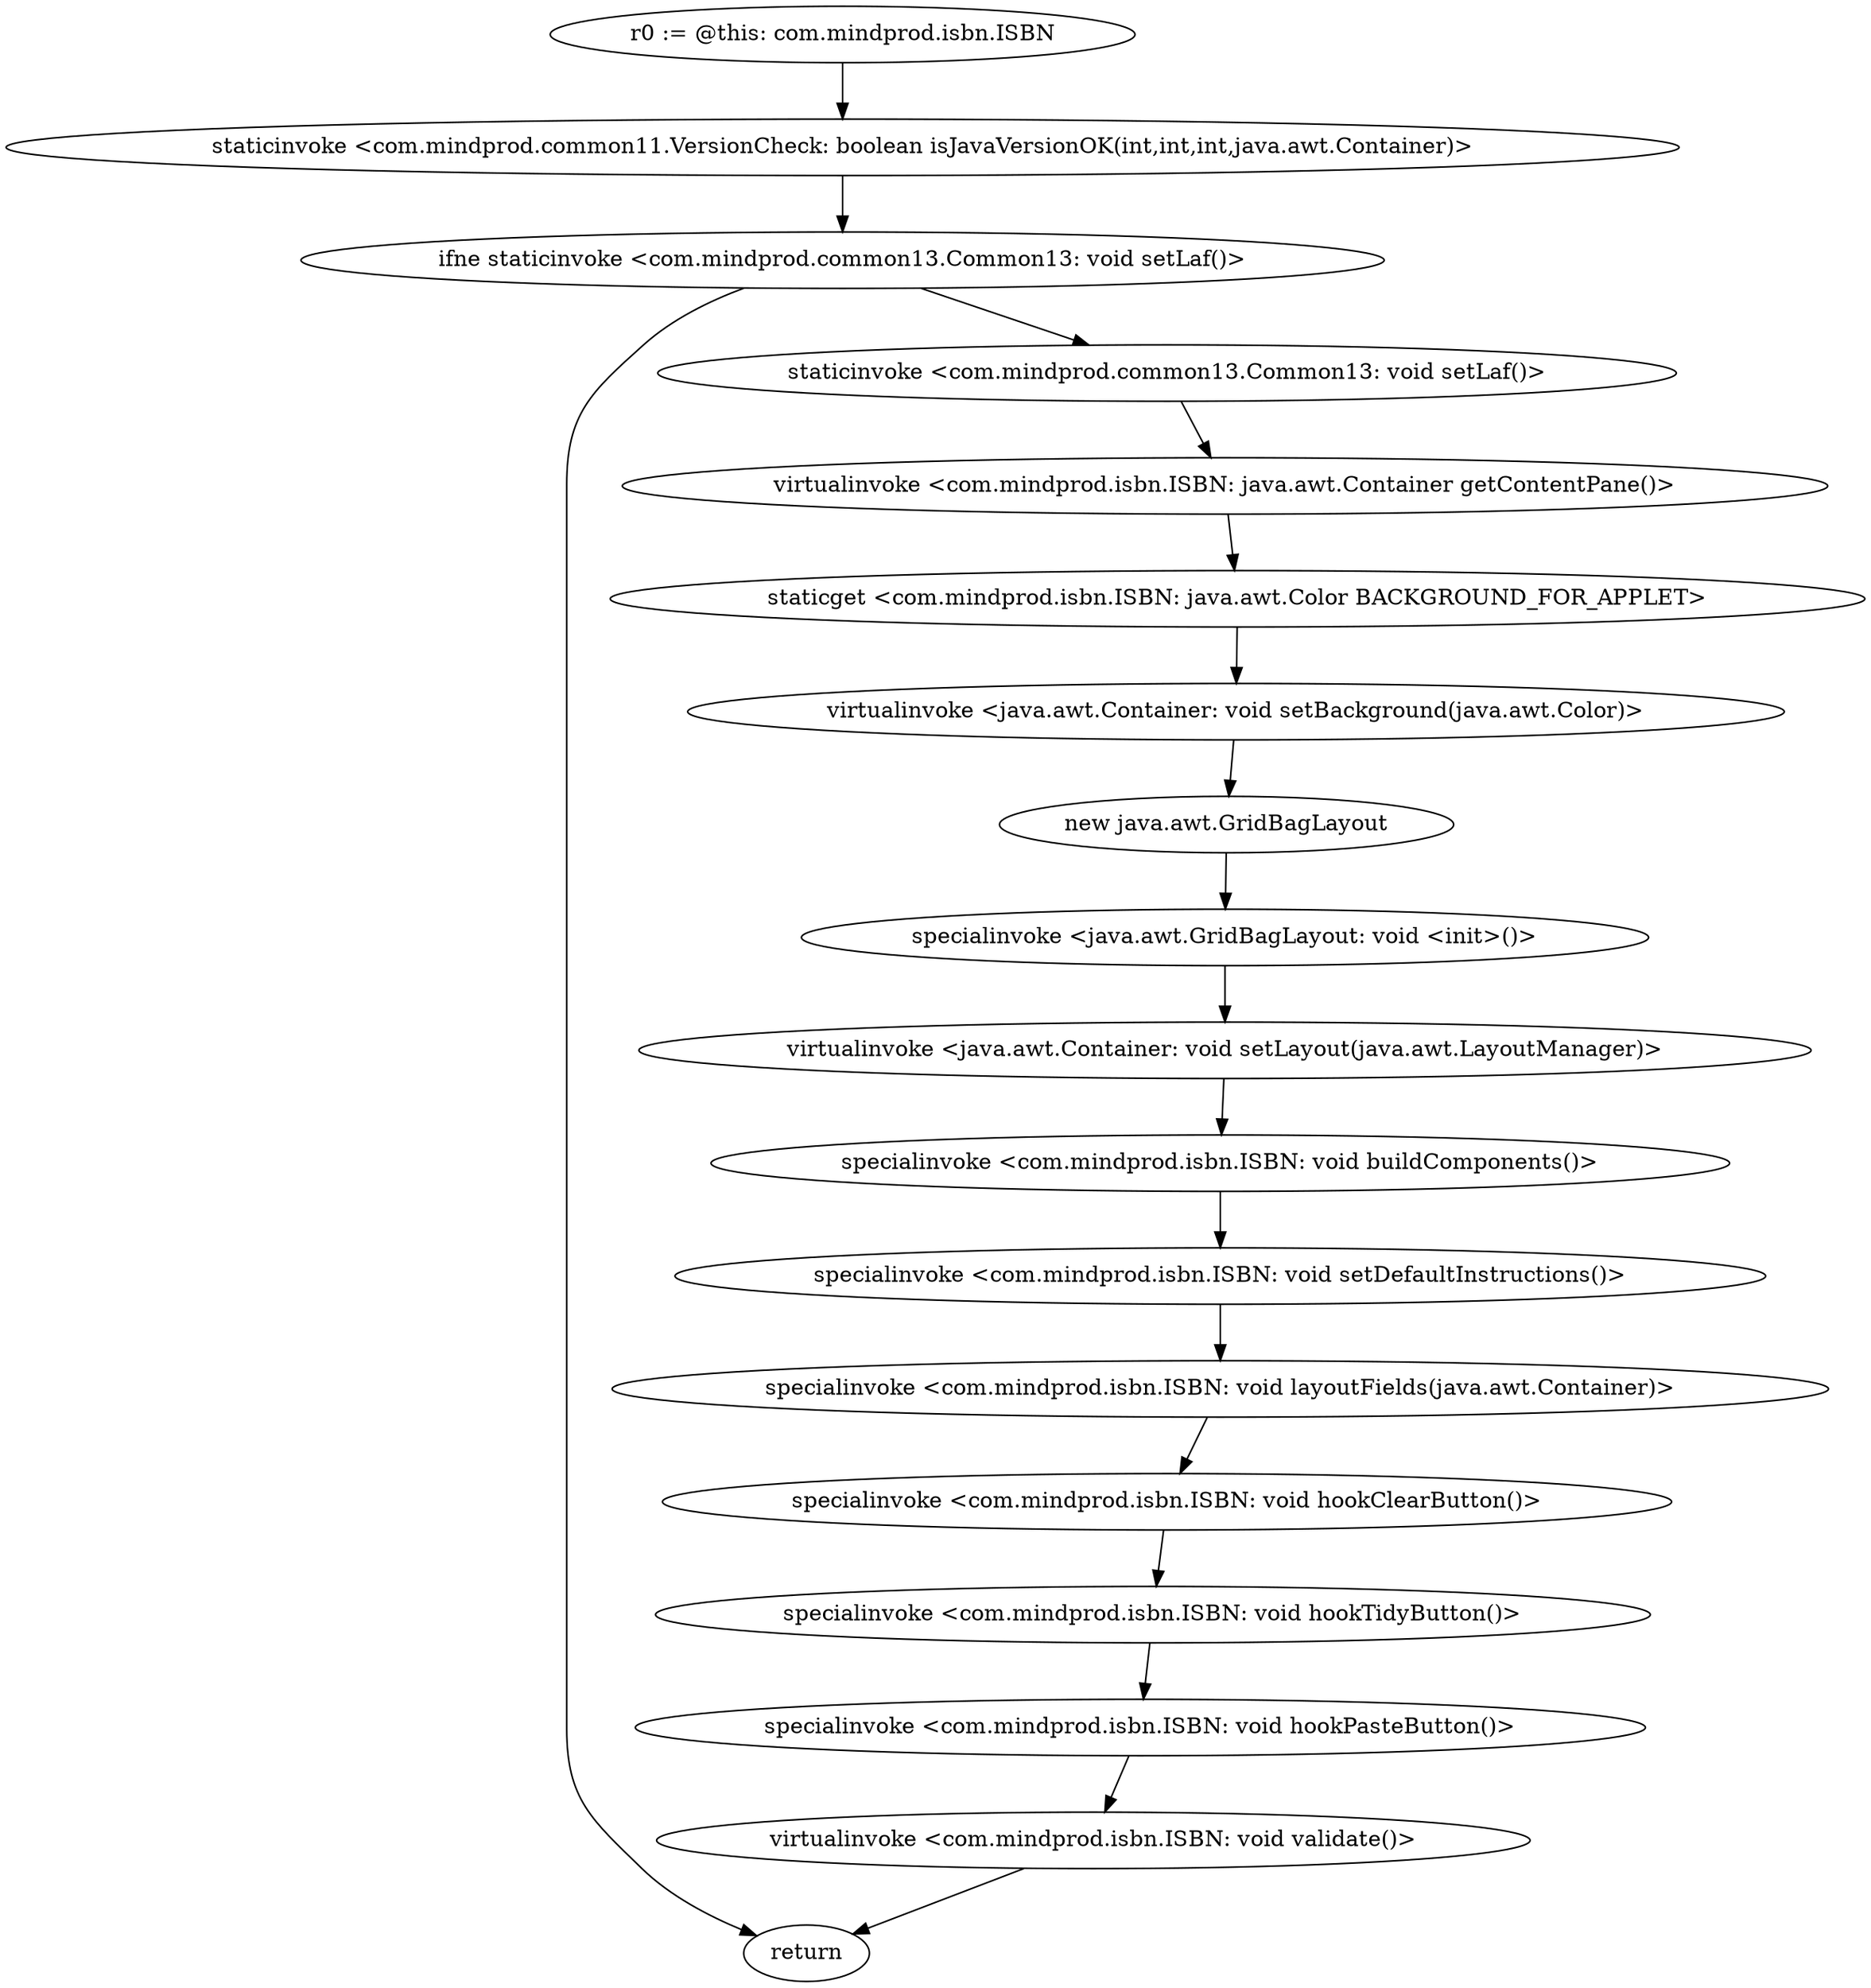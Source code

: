 digraph "" {
"r0 := @this: com.mindprod.isbn.ISBN"->"staticinvoke <com.mindprod.common11.VersionCheck: boolean isJavaVersionOK(int,int,int,java.awt.Container)>";
 "staticinvoke <com.mindprod.common11.VersionCheck: boolean isJavaVersionOK(int,int,int,java.awt.Container)>"->"ifne staticinvoke <com.mindprod.common13.Common13: void setLaf()>";
 "ifne staticinvoke <com.mindprod.common13.Common13: void setLaf()>"->"return";
 "ifne staticinvoke <com.mindprod.common13.Common13: void setLaf()>"->"staticinvoke <com.mindprod.common13.Common13: void setLaf()>";
 "staticinvoke <com.mindprod.common13.Common13: void setLaf()>"->"virtualinvoke <com.mindprod.isbn.ISBN: java.awt.Container getContentPane()>";
 "virtualinvoke <com.mindprod.isbn.ISBN: java.awt.Container getContentPane()>"->"staticget <com.mindprod.isbn.ISBN: java.awt.Color BACKGROUND_FOR_APPLET>";
 "staticget <com.mindprod.isbn.ISBN: java.awt.Color BACKGROUND_FOR_APPLET>"->"virtualinvoke <java.awt.Container: void setBackground(java.awt.Color)>";
 "virtualinvoke <java.awt.Container: void setBackground(java.awt.Color)>"->"new java.awt.GridBagLayout";
 "new java.awt.GridBagLayout"->"specialinvoke <java.awt.GridBagLayout: void <init>()>";
 "specialinvoke <java.awt.GridBagLayout: void <init>()>"->"virtualinvoke <java.awt.Container: void setLayout(java.awt.LayoutManager)>";
 "virtualinvoke <java.awt.Container: void setLayout(java.awt.LayoutManager)>"->"specialinvoke <com.mindprod.isbn.ISBN: void buildComponents()>";
 "specialinvoke <com.mindprod.isbn.ISBN: void buildComponents()>"->"specialinvoke <com.mindprod.isbn.ISBN: void setDefaultInstructions()>";
 "specialinvoke <com.mindprod.isbn.ISBN: void setDefaultInstructions()>"->"specialinvoke <com.mindprod.isbn.ISBN: void layoutFields(java.awt.Container)>";
 "specialinvoke <com.mindprod.isbn.ISBN: void layoutFields(java.awt.Container)>"->"specialinvoke <com.mindprod.isbn.ISBN: void hookClearButton()>";
 "specialinvoke <com.mindprod.isbn.ISBN: void hookClearButton()>"->"specialinvoke <com.mindprod.isbn.ISBN: void hookTidyButton()>";
 "specialinvoke <com.mindprod.isbn.ISBN: void hookTidyButton()>"->"specialinvoke <com.mindprod.isbn.ISBN: void hookPasteButton()>";
 "specialinvoke <com.mindprod.isbn.ISBN: void hookPasteButton()>"->"virtualinvoke <com.mindprod.isbn.ISBN: void validate()>";
 "virtualinvoke <com.mindprod.isbn.ISBN: void validate()>"->"return";
}
